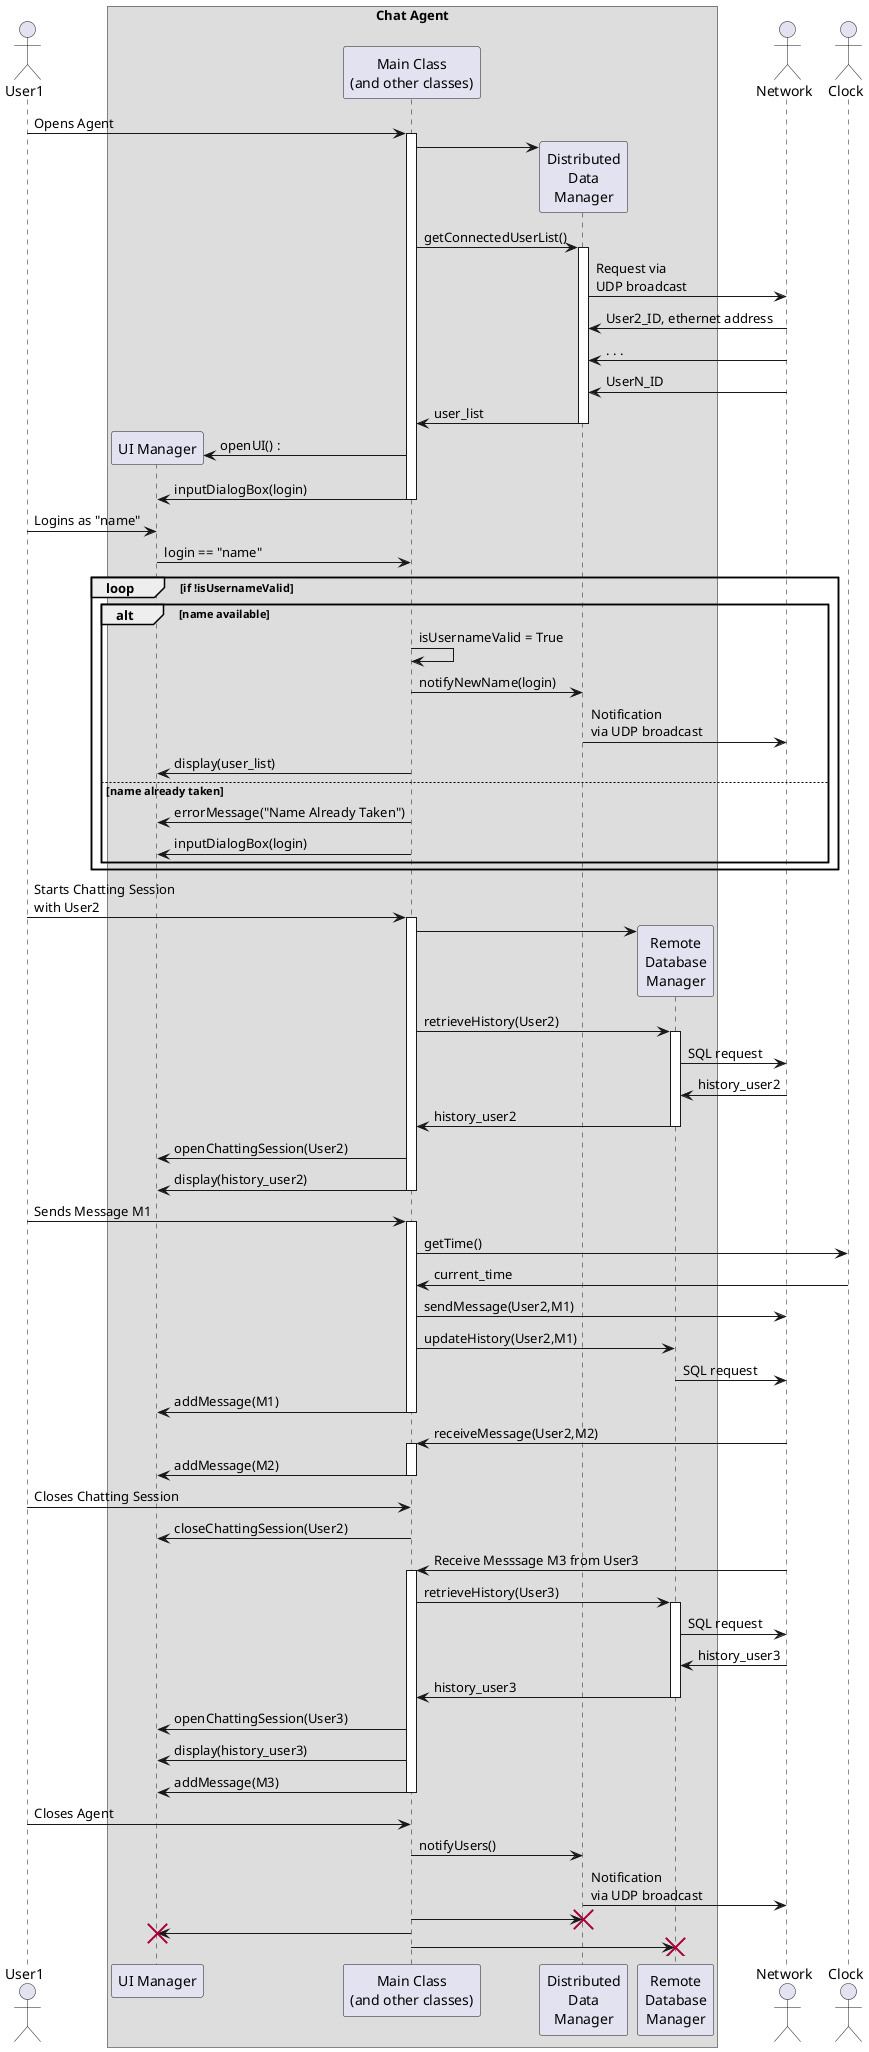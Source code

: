 @startuml ChatAgentWhiteBoxSequence
actor User1 as User
box "Chat Agent"
  participant  "UI Manager" as UI
  participant "Main Class\n(and other classes)" as chatAgent
  participant "Distributed\nData\nManager" as distributedManager
  participant "Remote\nDatabase\nManager" as databaseManager
end box

actor "Network" as Network
actor "Clock" as Clock

User -> chatAgent ++ : Opens Agent
  chatAgent -> distributedManager **
  chatAgent -> distributedManager ++ : getConnectedUserList()
    distributedManager -> Network : Request via\nUDP broadcast
    Network -> distributedManager : User2_ID, ethernet address
    Network -> distributedManager : . . . 
    Network -> distributedManager : UserN_ID
  distributedManager -> chatAgent -- : user_list 
  
  UI <- chatAgent ** : openUI() :
chatAgent -> UI -- : inputDialogBox(login)

User -> UI : Logins as "name"
UI -> chatAgent : login == "name"
loop if !isUsernameValid
alt name available
chatAgent -> chatAgent : isUsernameValid = True
chatAgent -> distributedManager : notifyNewName(login)
distributedManager -> Network : Notification\nvia UDP broadcast
UI <- chatAgent : display(user_list)
    else name already taken
UI <- chatAgent : errorMessage("Name Already Taken")
UI <- chatAgent -- : inputDialogBox(login)
    end
end

User -> chatAgent ++ : Starts Chatting Session\nwith User2
  chatAgent -> databaseManager ** 
  chatAgent -> databaseManager ++ : retrieveHistory(User2)
    databaseManager -> Network : SQL request
    Network -> databaseManager : history_user2
  databaseManager -> chatAgent -- : history_user2

  chatAgent -> UI : openChattingSession(User2)
chatAgent -> UI -- : display(history_user2)

User -> chatAgent ++ : Sends Message M1
  chatAgent -> Clock : getTime()
  Clock -> chatAgent : current_time

  chatAgent -> Network : sendMessage(User2,M1)

  chatAgent -> databaseManager : updateHistory(User2,M1)
    databaseManager -> Network : SQL request
chatAgent -> UI -- : addMessage(M1)

Network -> chatAgent ++ : receiveMessage(User2,M2)
chatAgent -> UI -- : addMessage(M2)

User -> chatAgent : Closes Chatting Session
chatAgent -> UI : closeChattingSession(User2)

Network -> chatAgent ++ : Receive Messsage M3 from User3
  chatAgent -> databaseManager ++ : retrieveHistory(User3)
    databaseManager -> Network : SQL request
    Network -> databaseManager : history_user3
  databaseManager -> chatAgent -- : history_user3
  chatAgent -> UI : openChattingSession(User3)
  chatAgent -> UI : display(history_user3)
chatAgent -> UI -- : addMessage(M3)

User -> chatAgent : Closes Agent
chatAgent -> distributedManager : notifyUsers()
distributedManager -> Network : Notification\nvia UDP broadcast
chatAgent -> distributedManager !!
chatAgent -> UI !!
chatAgent -> databaseManager !!
@enduml